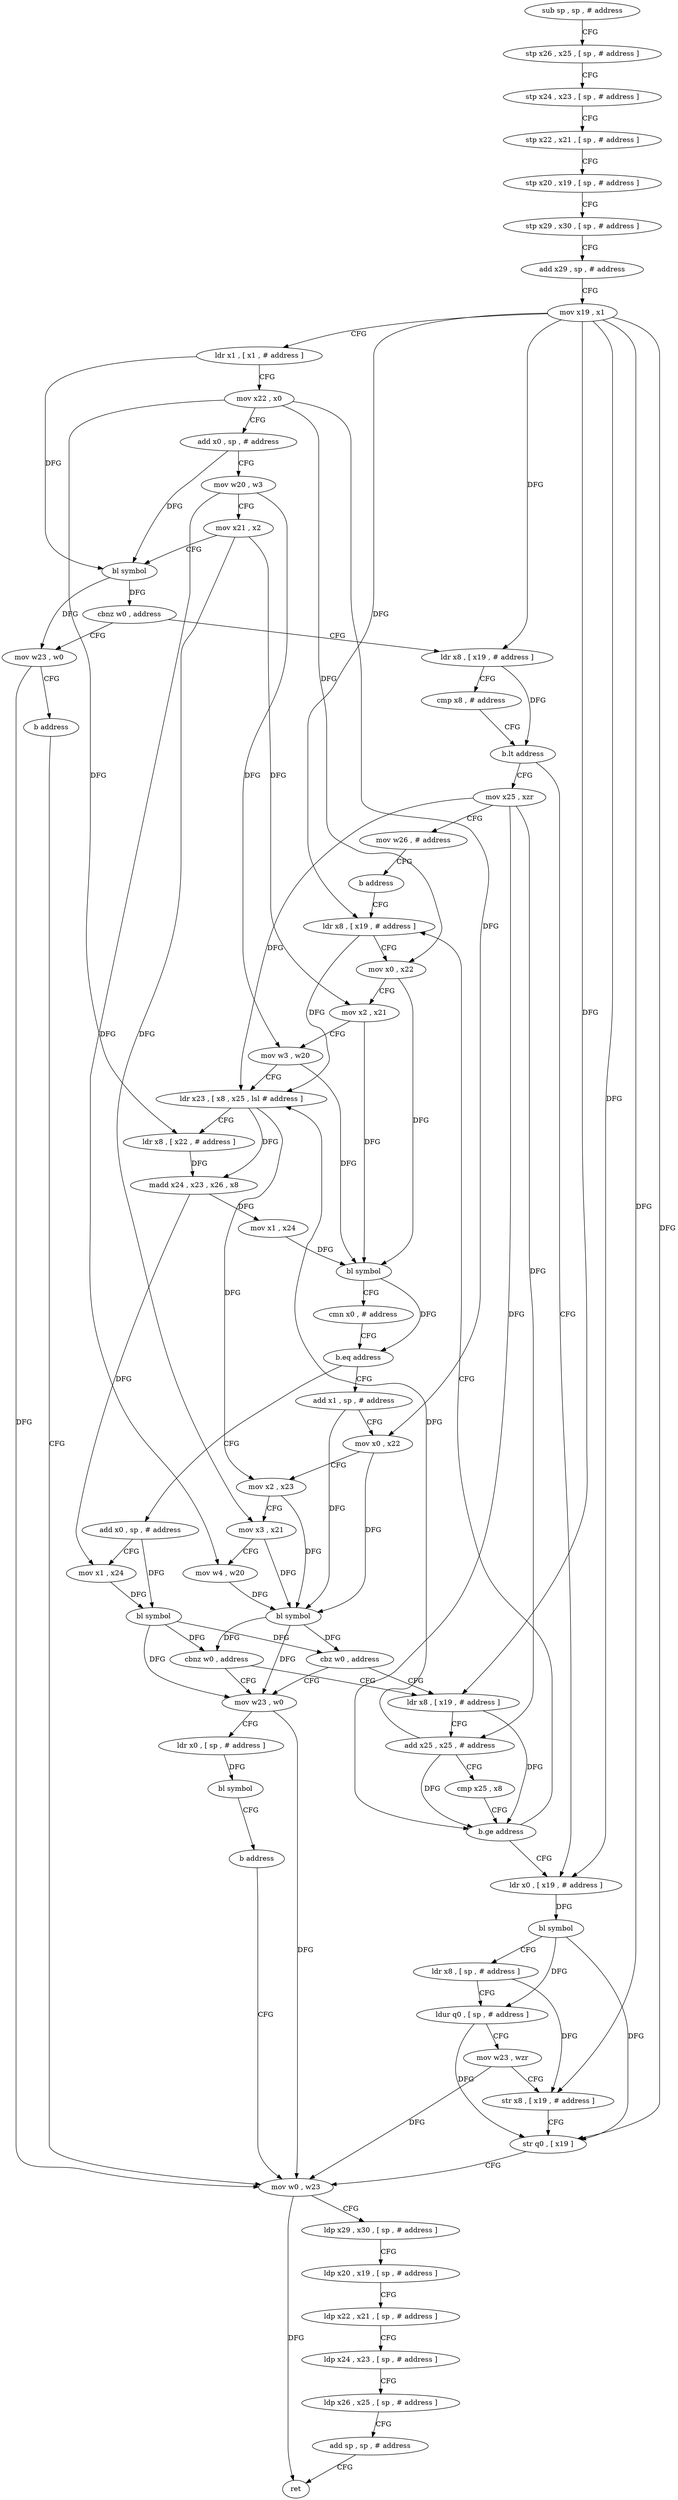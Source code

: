 digraph "func" {
"4252776" [label = "sub sp , sp , # address" ]
"4252780" [label = "stp x26 , x25 , [ sp , # address ]" ]
"4252784" [label = "stp x24 , x23 , [ sp , # address ]" ]
"4252788" [label = "stp x22 , x21 , [ sp , # address ]" ]
"4252792" [label = "stp x20 , x19 , [ sp , # address ]" ]
"4252796" [label = "stp x29 , x30 , [ sp , # address ]" ]
"4252800" [label = "add x29 , sp , # address" ]
"4252804" [label = "mov x19 , x1" ]
"4252808" [label = "ldr x1 , [ x1 , # address ]" ]
"4252812" [label = "mov x22 , x0" ]
"4252816" [label = "add x0 , sp , # address" ]
"4252820" [label = "mov w20 , w3" ]
"4252824" [label = "mov x21 , x2" ]
"4252828" [label = "bl symbol" ]
"4252832" [label = "cbnz w0 , address" ]
"4253040" [label = "mov w23 , w0" ]
"4252836" [label = "ldr x8 , [ x19 , # address ]" ]
"4253044" [label = "b address" ]
"4253008" [label = "mov w0 , w23" ]
"4252840" [label = "cmp x8 , # address" ]
"4252844" [label = "b.lt address" ]
"4252980" [label = "ldr x0 , [ x19 , # address ]" ]
"4252848" [label = "mov x25 , xzr" ]
"4253012" [label = "ldp x29 , x30 , [ sp , # address ]" ]
"4253016" [label = "ldp x20 , x19 , [ sp , # address ]" ]
"4253020" [label = "ldp x22 , x21 , [ sp , # address ]" ]
"4253024" [label = "ldp x24 , x23 , [ sp , # address ]" ]
"4253028" [label = "ldp x26 , x25 , [ sp , # address ]" ]
"4253032" [label = "add sp , sp , # address" ]
"4253036" [label = "ret" ]
"4252984" [label = "bl symbol" ]
"4252988" [label = "ldr x8 , [ sp , # address ]" ]
"4252992" [label = "ldur q0 , [ sp , # address ]" ]
"4252996" [label = "mov w23 , wzr" ]
"4253000" [label = "str x8 , [ x19 , # address ]" ]
"4253004" [label = "str q0 , [ x19 ]" ]
"4252852" [label = "mov w26 , # address" ]
"4252856" [label = "b address" ]
"4252892" [label = "ldr x8 , [ x19 , # address ]" ]
"4252896" [label = "mov x0 , x22" ]
"4252900" [label = "mov x2 , x21" ]
"4252904" [label = "mov w3 , w20" ]
"4252908" [label = "ldr x23 , [ x8 , x25 , lsl # address ]" ]
"4252912" [label = "ldr x8 , [ x22 , # address ]" ]
"4252916" [label = "madd x24 , x23 , x26 , x8" ]
"4252920" [label = "mov x1 , x24" ]
"4252924" [label = "bl symbol" ]
"4252928" [label = "cmn x0 , # address" ]
"4252932" [label = "b.eq address" ]
"4252860" [label = "add x0 , sp , # address" ]
"4252936" [label = "add x1 , sp , # address" ]
"4252864" [label = "mov x1 , x24" ]
"4252868" [label = "bl symbol" ]
"4252872" [label = "cbnz w0 , address" ]
"4252964" [label = "mov w23 , w0" ]
"4252876" [label = "ldr x8 , [ x19 , # address ]" ]
"4252940" [label = "mov x0 , x22" ]
"4252944" [label = "mov x2 , x23" ]
"4252948" [label = "mov x3 , x21" ]
"4252952" [label = "mov w4 , w20" ]
"4252956" [label = "bl symbol" ]
"4252960" [label = "cbz w0 , address" ]
"4252968" [label = "ldr x0 , [ sp , # address ]" ]
"4252972" [label = "bl symbol" ]
"4252976" [label = "b address" ]
"4252880" [label = "add x25 , x25 , # address" ]
"4252884" [label = "cmp x25 , x8" ]
"4252888" [label = "b.ge address" ]
"4252776" -> "4252780" [ label = "CFG" ]
"4252780" -> "4252784" [ label = "CFG" ]
"4252784" -> "4252788" [ label = "CFG" ]
"4252788" -> "4252792" [ label = "CFG" ]
"4252792" -> "4252796" [ label = "CFG" ]
"4252796" -> "4252800" [ label = "CFG" ]
"4252800" -> "4252804" [ label = "CFG" ]
"4252804" -> "4252808" [ label = "CFG" ]
"4252804" -> "4252836" [ label = "DFG" ]
"4252804" -> "4252980" [ label = "DFG" ]
"4252804" -> "4253000" [ label = "DFG" ]
"4252804" -> "4253004" [ label = "DFG" ]
"4252804" -> "4252892" [ label = "DFG" ]
"4252804" -> "4252876" [ label = "DFG" ]
"4252808" -> "4252812" [ label = "CFG" ]
"4252808" -> "4252828" [ label = "DFG" ]
"4252812" -> "4252816" [ label = "CFG" ]
"4252812" -> "4252896" [ label = "DFG" ]
"4252812" -> "4252912" [ label = "DFG" ]
"4252812" -> "4252940" [ label = "DFG" ]
"4252816" -> "4252820" [ label = "CFG" ]
"4252816" -> "4252828" [ label = "DFG" ]
"4252820" -> "4252824" [ label = "CFG" ]
"4252820" -> "4252904" [ label = "DFG" ]
"4252820" -> "4252952" [ label = "DFG" ]
"4252824" -> "4252828" [ label = "CFG" ]
"4252824" -> "4252900" [ label = "DFG" ]
"4252824" -> "4252948" [ label = "DFG" ]
"4252828" -> "4252832" [ label = "DFG" ]
"4252828" -> "4253040" [ label = "DFG" ]
"4252832" -> "4253040" [ label = "CFG" ]
"4252832" -> "4252836" [ label = "CFG" ]
"4253040" -> "4253044" [ label = "CFG" ]
"4253040" -> "4253008" [ label = "DFG" ]
"4252836" -> "4252840" [ label = "CFG" ]
"4252836" -> "4252844" [ label = "DFG" ]
"4253044" -> "4253008" [ label = "CFG" ]
"4253008" -> "4253012" [ label = "CFG" ]
"4253008" -> "4253036" [ label = "DFG" ]
"4252840" -> "4252844" [ label = "CFG" ]
"4252844" -> "4252980" [ label = "CFG" ]
"4252844" -> "4252848" [ label = "CFG" ]
"4252980" -> "4252984" [ label = "DFG" ]
"4252848" -> "4252852" [ label = "CFG" ]
"4252848" -> "4252908" [ label = "DFG" ]
"4252848" -> "4252880" [ label = "DFG" ]
"4252848" -> "4252888" [ label = "DFG" ]
"4253012" -> "4253016" [ label = "CFG" ]
"4253016" -> "4253020" [ label = "CFG" ]
"4253020" -> "4253024" [ label = "CFG" ]
"4253024" -> "4253028" [ label = "CFG" ]
"4253028" -> "4253032" [ label = "CFG" ]
"4253032" -> "4253036" [ label = "CFG" ]
"4252984" -> "4252988" [ label = "CFG" ]
"4252984" -> "4252992" [ label = "DFG" ]
"4252984" -> "4253004" [ label = "DFG" ]
"4252988" -> "4252992" [ label = "CFG" ]
"4252988" -> "4253000" [ label = "DFG" ]
"4252992" -> "4252996" [ label = "CFG" ]
"4252992" -> "4253004" [ label = "DFG" ]
"4252996" -> "4253000" [ label = "CFG" ]
"4252996" -> "4253008" [ label = "DFG" ]
"4253000" -> "4253004" [ label = "CFG" ]
"4253004" -> "4253008" [ label = "CFG" ]
"4252852" -> "4252856" [ label = "CFG" ]
"4252856" -> "4252892" [ label = "CFG" ]
"4252892" -> "4252896" [ label = "CFG" ]
"4252892" -> "4252908" [ label = "DFG" ]
"4252896" -> "4252900" [ label = "CFG" ]
"4252896" -> "4252924" [ label = "DFG" ]
"4252900" -> "4252904" [ label = "CFG" ]
"4252900" -> "4252924" [ label = "DFG" ]
"4252904" -> "4252908" [ label = "CFG" ]
"4252904" -> "4252924" [ label = "DFG" ]
"4252908" -> "4252912" [ label = "CFG" ]
"4252908" -> "4252916" [ label = "DFG" ]
"4252908" -> "4252944" [ label = "DFG" ]
"4252912" -> "4252916" [ label = "DFG" ]
"4252916" -> "4252920" [ label = "DFG" ]
"4252916" -> "4252864" [ label = "DFG" ]
"4252920" -> "4252924" [ label = "DFG" ]
"4252924" -> "4252928" [ label = "CFG" ]
"4252924" -> "4252932" [ label = "DFG" ]
"4252928" -> "4252932" [ label = "CFG" ]
"4252932" -> "4252860" [ label = "CFG" ]
"4252932" -> "4252936" [ label = "CFG" ]
"4252860" -> "4252864" [ label = "CFG" ]
"4252860" -> "4252868" [ label = "DFG" ]
"4252936" -> "4252940" [ label = "CFG" ]
"4252936" -> "4252956" [ label = "DFG" ]
"4252864" -> "4252868" [ label = "DFG" ]
"4252868" -> "4252872" [ label = "DFG" ]
"4252868" -> "4252960" [ label = "DFG" ]
"4252868" -> "4252964" [ label = "DFG" ]
"4252872" -> "4252964" [ label = "CFG" ]
"4252872" -> "4252876" [ label = "CFG" ]
"4252964" -> "4252968" [ label = "CFG" ]
"4252964" -> "4253008" [ label = "DFG" ]
"4252876" -> "4252880" [ label = "CFG" ]
"4252876" -> "4252888" [ label = "DFG" ]
"4252940" -> "4252944" [ label = "CFG" ]
"4252940" -> "4252956" [ label = "DFG" ]
"4252944" -> "4252948" [ label = "CFG" ]
"4252944" -> "4252956" [ label = "DFG" ]
"4252948" -> "4252952" [ label = "CFG" ]
"4252948" -> "4252956" [ label = "DFG" ]
"4252952" -> "4252956" [ label = "DFG" ]
"4252956" -> "4252960" [ label = "DFG" ]
"4252956" -> "4252872" [ label = "DFG" ]
"4252956" -> "4252964" [ label = "DFG" ]
"4252960" -> "4252876" [ label = "CFG" ]
"4252960" -> "4252964" [ label = "CFG" ]
"4252968" -> "4252972" [ label = "DFG" ]
"4252972" -> "4252976" [ label = "CFG" ]
"4252976" -> "4253008" [ label = "CFG" ]
"4252880" -> "4252884" [ label = "CFG" ]
"4252880" -> "4252908" [ label = "DFG" ]
"4252880" -> "4252888" [ label = "DFG" ]
"4252884" -> "4252888" [ label = "CFG" ]
"4252888" -> "4252980" [ label = "CFG" ]
"4252888" -> "4252892" [ label = "CFG" ]
}
